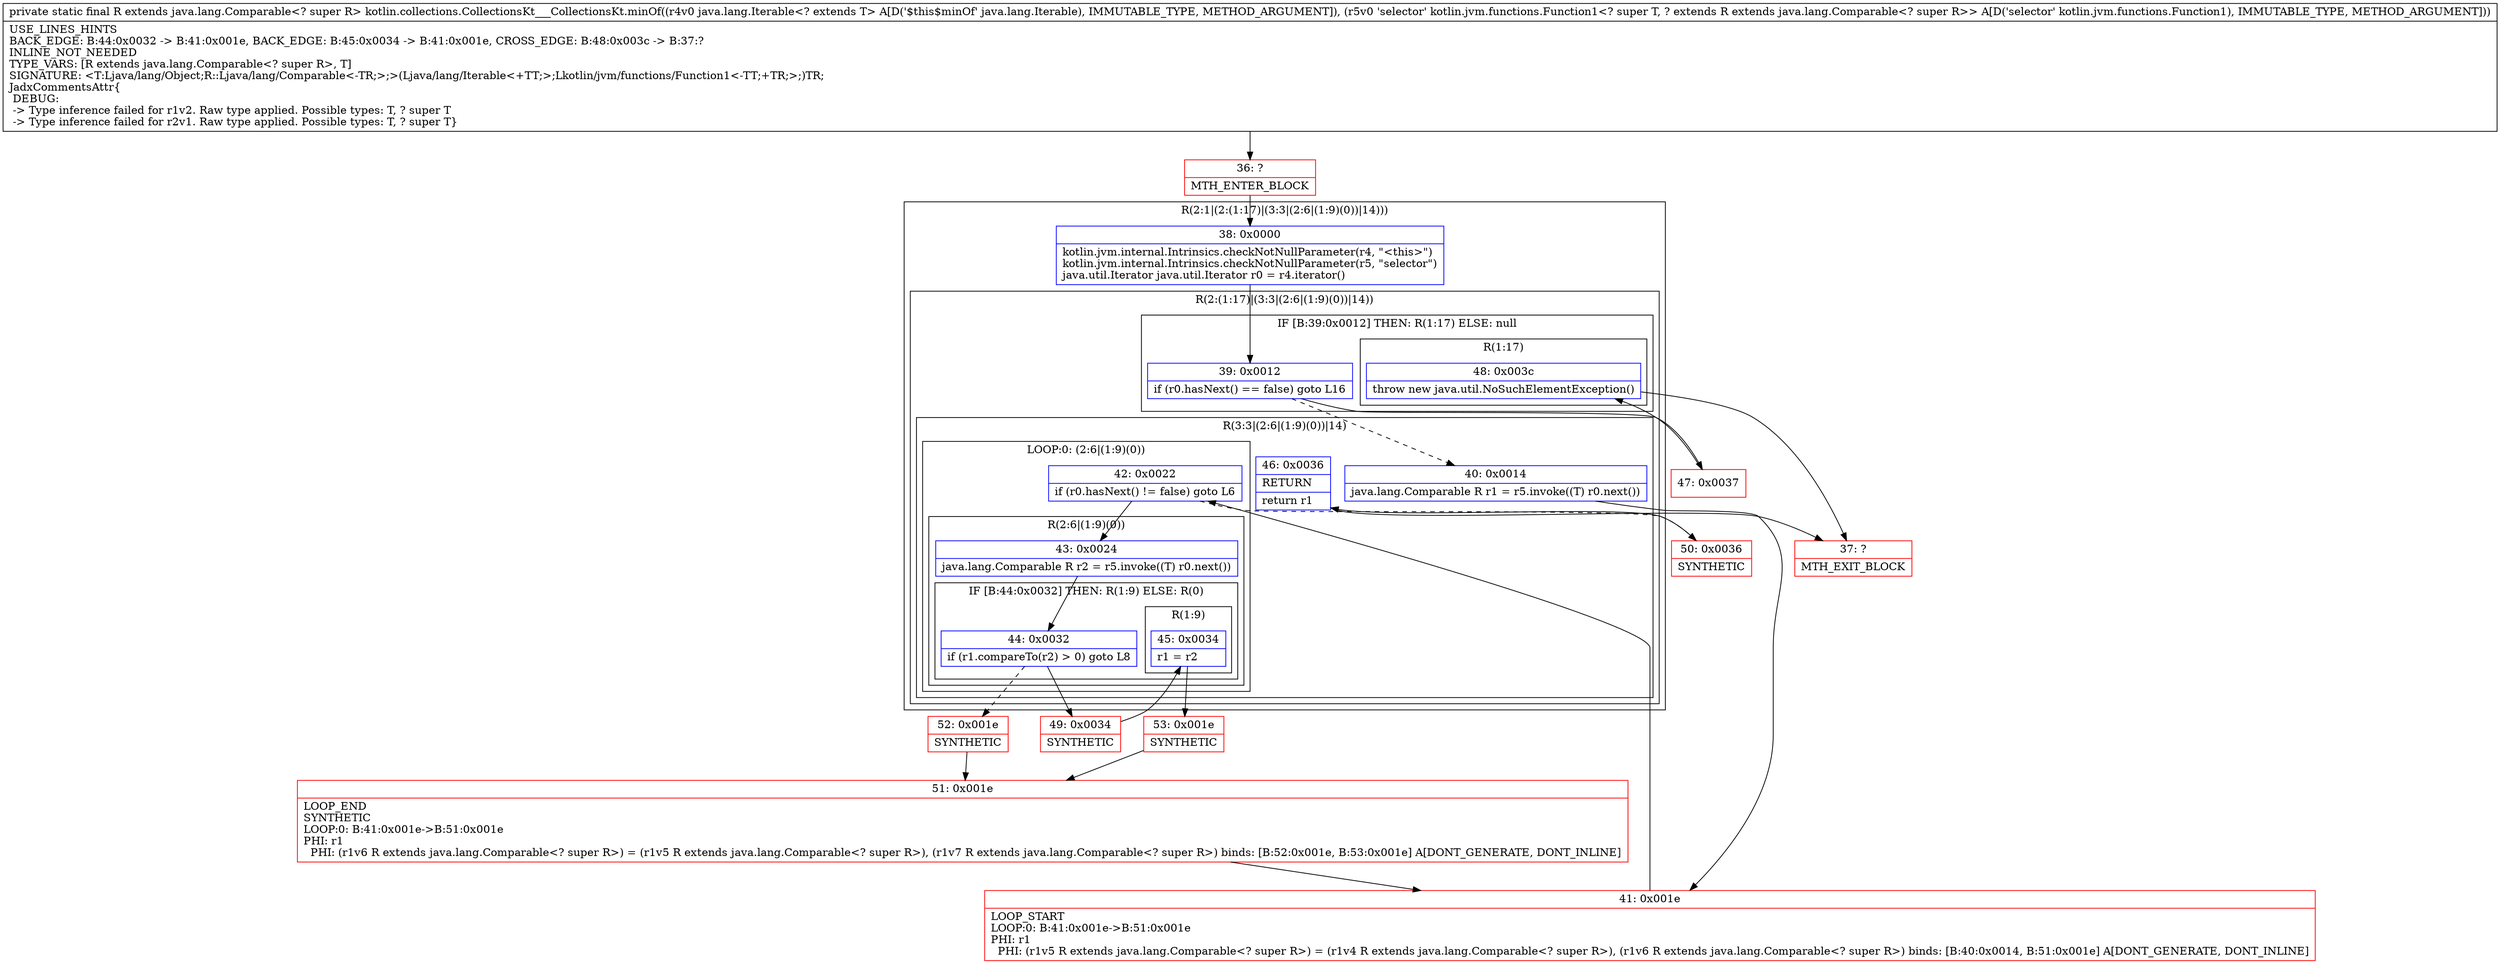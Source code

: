 digraph "CFG forkotlin.collections.CollectionsKt___CollectionsKt.minOf(Ljava\/lang\/Iterable;Lkotlin\/jvm\/functions\/Function1;)Ljava\/lang\/Comparable;" {
subgraph cluster_Region_1760799342 {
label = "R(2:1|(2:(1:17)|(3:3|(2:6|(1:9)(0))|14)))";
node [shape=record,color=blue];
Node_38 [shape=record,label="{38\:\ 0x0000|kotlin.jvm.internal.Intrinsics.checkNotNullParameter(r4, \"\<this\>\")\lkotlin.jvm.internal.Intrinsics.checkNotNullParameter(r5, \"selector\")\ljava.util.Iterator java.util.Iterator r0 = r4.iterator()\l}"];
subgraph cluster_Region_1467936741 {
label = "R(2:(1:17)|(3:3|(2:6|(1:9)(0))|14))";
node [shape=record,color=blue];
subgraph cluster_IfRegion_22906636 {
label = "IF [B:39:0x0012] THEN: R(1:17) ELSE: null";
node [shape=record,color=blue];
Node_39 [shape=record,label="{39\:\ 0x0012|if (r0.hasNext() == false) goto L16\l}"];
subgraph cluster_Region_103258417 {
label = "R(1:17)";
node [shape=record,color=blue];
Node_48 [shape=record,label="{48\:\ 0x003c|throw new java.util.NoSuchElementException()\l}"];
}
}
subgraph cluster_Region_573021214 {
label = "R(3:3|(2:6|(1:9)(0))|14)";
node [shape=record,color=blue];
Node_40 [shape=record,label="{40\:\ 0x0014|java.lang.Comparable R r1 = r5.invoke((T) r0.next())\l}"];
subgraph cluster_LoopRegion_1014432568 {
label = "LOOP:0: (2:6|(1:9)(0))";
node [shape=record,color=blue];
Node_42 [shape=record,label="{42\:\ 0x0022|if (r0.hasNext() != false) goto L6\l}"];
subgraph cluster_Region_1235385858 {
label = "R(2:6|(1:9)(0))";
node [shape=record,color=blue];
Node_43 [shape=record,label="{43\:\ 0x0024|java.lang.Comparable R r2 = r5.invoke((T) r0.next())\l}"];
subgraph cluster_IfRegion_980634154 {
label = "IF [B:44:0x0032] THEN: R(1:9) ELSE: R(0)";
node [shape=record,color=blue];
Node_44 [shape=record,label="{44\:\ 0x0032|if (r1.compareTo(r2) \> 0) goto L8\l}"];
subgraph cluster_Region_606795229 {
label = "R(1:9)";
node [shape=record,color=blue];
Node_45 [shape=record,label="{45\:\ 0x0034|r1 = r2\l}"];
}
subgraph cluster_Region_994152495 {
label = "R(0)";
node [shape=record,color=blue];
}
}
}
}
Node_46 [shape=record,label="{46\:\ 0x0036|RETURN\l|return r1\l}"];
}
}
}
Node_36 [shape=record,color=red,label="{36\:\ ?|MTH_ENTER_BLOCK\l}"];
Node_41 [shape=record,color=red,label="{41\:\ 0x001e|LOOP_START\lLOOP:0: B:41:0x001e\-\>B:51:0x001e\lPHI: r1 \l  PHI: (r1v5 R extends java.lang.Comparable\<? super R\>) = (r1v4 R extends java.lang.Comparable\<? super R\>), (r1v6 R extends java.lang.Comparable\<? super R\>) binds: [B:40:0x0014, B:51:0x001e] A[DONT_GENERATE, DONT_INLINE]\l}"];
Node_49 [shape=record,color=red,label="{49\:\ 0x0034|SYNTHETIC\l}"];
Node_53 [shape=record,color=red,label="{53\:\ 0x001e|SYNTHETIC\l}"];
Node_51 [shape=record,color=red,label="{51\:\ 0x001e|LOOP_END\lSYNTHETIC\lLOOP:0: B:41:0x001e\-\>B:51:0x001e\lPHI: r1 \l  PHI: (r1v6 R extends java.lang.Comparable\<? super R\>) = (r1v5 R extends java.lang.Comparable\<? super R\>), (r1v7 R extends java.lang.Comparable\<? super R\>) binds: [B:52:0x001e, B:53:0x001e] A[DONT_GENERATE, DONT_INLINE]\l}"];
Node_52 [shape=record,color=red,label="{52\:\ 0x001e|SYNTHETIC\l}"];
Node_50 [shape=record,color=red,label="{50\:\ 0x0036|SYNTHETIC\l}"];
Node_37 [shape=record,color=red,label="{37\:\ ?|MTH_EXIT_BLOCK\l}"];
Node_47 [shape=record,color=red,label="{47\:\ 0x0037}"];
MethodNode[shape=record,label="{private static final R extends java.lang.Comparable\<? super R\> kotlin.collections.CollectionsKt___CollectionsKt.minOf((r4v0 java.lang.Iterable\<? extends T\> A[D('$this$minOf' java.lang.Iterable), IMMUTABLE_TYPE, METHOD_ARGUMENT]), (r5v0 'selector' kotlin.jvm.functions.Function1\<? super T, ? extends R extends java.lang.Comparable\<? super R\>\> A[D('selector' kotlin.jvm.functions.Function1), IMMUTABLE_TYPE, METHOD_ARGUMENT]))  | USE_LINES_HINTS\lBACK_EDGE: B:44:0x0032 \-\> B:41:0x001e, BACK_EDGE: B:45:0x0034 \-\> B:41:0x001e, CROSS_EDGE: B:48:0x003c \-\> B:37:?\lINLINE_NOT_NEEDED\lTYPE_VARS: [R extends java.lang.Comparable\<? super R\>, T]\lSIGNATURE: \<T:Ljava\/lang\/Object;R::Ljava\/lang\/Comparable\<\-TR;\>;\>(Ljava\/lang\/Iterable\<+TT;\>;Lkotlin\/jvm\/functions\/Function1\<\-TT;+TR;\>;)TR;\lJadxCommentsAttr\{\l DEBUG: \l \-\> Type inference failed for r1v2. Raw type applied. Possible types: T, ? super T\l \-\> Type inference failed for r2v1. Raw type applied. Possible types: T, ? super T\}\l}"];
MethodNode -> Node_36;Node_38 -> Node_39;
Node_39 -> Node_40[style=dashed];
Node_39 -> Node_47;
Node_48 -> Node_37;
Node_40 -> Node_41;
Node_42 -> Node_43;
Node_42 -> Node_50[style=dashed];
Node_43 -> Node_44;
Node_44 -> Node_49;
Node_44 -> Node_52[style=dashed];
Node_45 -> Node_53;
Node_46 -> Node_37;
Node_36 -> Node_38;
Node_41 -> Node_42;
Node_49 -> Node_45;
Node_53 -> Node_51;
Node_51 -> Node_41;
Node_52 -> Node_51;
Node_50 -> Node_46;
Node_47 -> Node_48;
}

